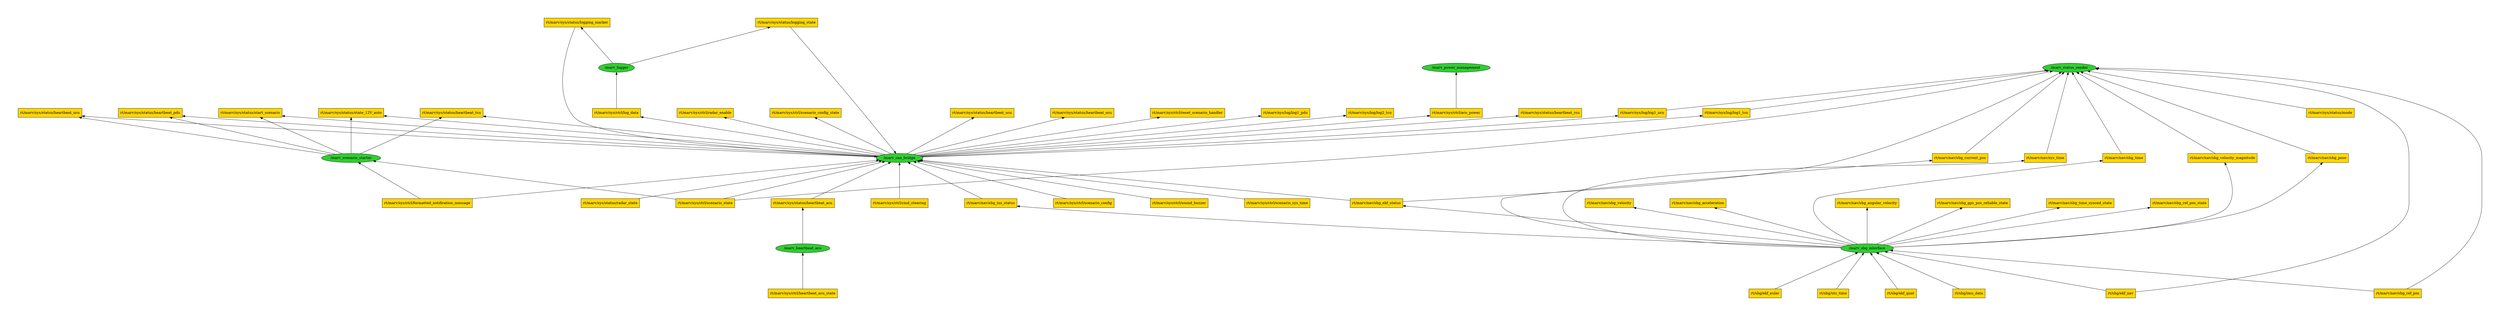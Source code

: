 digraph rosgraph {graph [pad="1", nodesep="2", rankdir="BT", ranksep="2"];"/marv_power_management"[style=filled,fillcolor="limegreen"];"/marv_sbg_interface"[style=filled,fillcolor="limegreen"];"/marv_can_bridge"[style=filled,fillcolor="limegreen"];"/marv_logger"[style=filled,fillcolor="limegreen"];"/marv_status_sender"[style=filled,fillcolor="limegreen"];"/marv_heartbeat_acu"[style=filled,fillcolor="limegreen"];"/marv_scenario_starter"[style=filled,fillcolor="limegreen"];"rt/marv/nav/sbg_ins_status"[shape=box,style=filled,fillcolor="gold"];"rt/marv/nav/sbg_velocity"[shape=box,style=filled,fillcolor="gold"];"rt/marv/sys/status/start_scenario"[shape=box,style=filled,fillcolor="gold"];"rt/marv/nav/sbg_time"[shape=box,style=filled,fillcolor="gold"];"rt/marv/nav/sbg_velocity_magnitude"[shape=box,style=filled,fillcolor="gold"];"rt/marv/sys/status/state_12V_auto"[shape=box,style=filled,fillcolor="gold"];"rt/marv/sys/ctrl/scenario_config"[shape=box,style=filled,fillcolor="gold"];"rt/marv/sys/status/heartbeat_tcu"[shape=box,style=filled,fillcolor="gold"];"rt/marv/sys/status/logging_marker"[shape=box,style=filled,fillcolor="gold"];"rt/marv/nav/sbg_acceleration"[shape=box,style=filled,fillcolor="gold"];"rt/marv/sys/status/heartbeat_ncu"[shape=box,style=filled,fillcolor="gold"];"rt/marv/sys/ctrl/log_data"[shape=box,style=filled,fillcolor="gold"];"rt/marv/sys/status/heartbeat_rcu"[shape=box,style=filled,fillcolor="gold"];"rt/marv/sys/ctrl/sound_buzzer"[shape=box,style=filled,fillcolor="gold"];"rt/marv/sys/ctrl/heartbeat_acu_state"[shape=box,style=filled,fillcolor="gold"];"rt/marv/sys/ctrl/radar_enable"[shape=box,style=filled,fillcolor="gold"];"rt/marv/sys/ctrl/scenario_sys_time"[shape=box,style=filled,fillcolor="gold"];"rt/marv/sys/status/radar_state"[shape=box,style=filled,fillcolor="gold"];"rt/marv/sys/status/mode"[shape=box,style=filled,fillcolor="gold"];"rt/marv/nav/sbg_ref_pos"[shape=box,style=filled,fillcolor="gold"];"rt/sbg/ekf_euler"[shape=box,style=filled,fillcolor="gold"];"rt/sbg/ekf_nav"[shape=box,style=filled,fillcolor="gold"];"rt/marv/nav/sbg_angular_velocity"[shape=box,style=filled,fillcolor="gold"];"rt/marv/nav/sbg_gps_pos_reliable_state"[shape=box,style=filled,fillcolor="gold"];"rt/marv/nav/sbg_pose"[shape=box,style=filled,fillcolor="gold"];"rt/marv/sys/ctrl/scenario_config_state"[shape=box,style=filled,fillcolor="gold"];"rt/marv/sys/ctrl/cmd_steering"[shape=box,style=filled,fillcolor="gold"];"rt/marv/nav/sbg_time_synced_state"[shape=box,style=filled,fillcolor="gold"];"rt/marv/sys/ctrl/acu_power"[shape=box,style=filled,fillcolor="gold"];"rt/marv/sys/status/heartbeat_ucu"[shape=box,style=filled,fillcolor="gold"];"rt/marv/sys/status/logging_state"[shape=box,style=filled,fillcolor="gold"];"rt/marv/sys/ctrl/formatted_notification_message"[shape=box,style=filled,fillcolor="gold"];"rt/marv/sys/log/log1_ncu"[shape=box,style=filled,fillcolor="gold"];"rt/marv/sys/ctrl/scenario_state"[shape=box,style=filled,fillcolor="gold"];"rt/sbg/utc_time"[shape=box,style=filled,fillcolor="gold"];"rt/marv/nav/sbg_current_pos"[shape=box,style=filled,fillcolor="gold"];"rt/marv/sys/status/heartbeat_ocu"[shape=box,style=filled,fillcolor="gold"];"rt/marv/sys/ctrl/reset_scenario_handler"[shape=box,style=filled,fillcolor="gold"];"rt/marv/sys/status/heartbeat_acu"[shape=box,style=filled,fillcolor="gold"];"rt/marv/sys/log/log1_tcu"[shape=box,style=filled,fillcolor="gold"];"rt/marv/nav/sbg_ekf_status"[shape=box,style=filled,fillcolor="gold"];"rt/marv/sys/log/log1_pdu"[shape=box,style=filled,fillcolor="gold"];"rt/sbg/ekf_quat"[shape=box,style=filled,fillcolor="gold"];"rt/sbg/imu_data"[shape=box,style=filled,fillcolor="gold"];"rt/marv/nav/sbg_ref_pos_state"[shape=box,style=filled,fillcolor="gold"];"rt/marv/nav/sys_time"[shape=box,style=filled,fillcolor="gold"];"rt/marv/sys/status/heartbeat_pdu"[shape=box,style=filled,fillcolor="gold"];"rt/marv/sys/log/log2_tcu"[shape=box,style=filled,fillcolor="gold"];"rt/marv/sys/ctrl/acu_power" -> "/marv_power_management""/marv_sbg_interface" -> "rt/marv/nav/sbg_pose""/marv_sbg_interface" -> "rt/marv/nav/sbg_gps_pos_reliable_state""/marv_sbg_interface" -> "rt/marv/nav/sbg_current_pos""/marv_sbg_interface" -> "rt/marv/nav/sbg_angular_velocity""/marv_sbg_interface" -> "rt/marv/nav/sbg_velocity_magnitude""/marv_sbg_interface" -> "rt/marv/nav/sys_time""/marv_sbg_interface" -> "rt/marv/nav/sbg_acceleration""/marv_sbg_interface" -> "rt/marv/nav/sbg_ins_status""/marv_sbg_interface" -> "rt/marv/nav/sbg_ref_pos_state""/marv_sbg_interface" -> "rt/marv/nav/sbg_ekf_status""/marv_sbg_interface" -> "rt/marv/nav/sbg_velocity""/marv_sbg_interface" -> "rt/marv/nav/sbg_time_synced_state""/marv_sbg_interface" -> "rt/marv/nav/sbg_time""rt/sbg/ekf_nav" -> "/marv_sbg_interface""rt/sbg/ekf_quat" -> "/marv_sbg_interface""rt/marv/nav/sbg_ref_pos" -> "/marv_sbg_interface""rt/sbg/utc_time" -> "/marv_sbg_interface""rt/sbg/imu_data" -> "/marv_sbg_interface""rt/sbg/ekf_euler" -> "/marv_sbg_interface""/marv_can_bridge" -> "rt/marv/sys/status/heartbeat_rcu""/marv_can_bridge" -> "rt/marv/sys/ctrl/radar_enable""/marv_can_bridge" -> "rt/marv/sys/status/heartbeat_ocu""/marv_can_bridge" -> "rt/marv/sys/status/heartbeat_ucu""/marv_can_bridge" -> "rt/marv/sys/ctrl/reset_scenario_handler""/marv_can_bridge" -> "rt/marv/sys/log/log1_pdu""/marv_can_bridge" -> "rt/marv/sys/log/log2_tcu""/marv_can_bridge" -> "rt/marv/sys/ctrl/log_data""/marv_can_bridge" -> "rt/marv/sys/ctrl/scenario_config_state""/marv_can_bridge" -> "rt/marv/sys/status/start_scenario""/marv_can_bridge" -> "rt/marv/sys/status/state_12V_auto""/marv_can_bridge" -> "rt/marv/sys/ctrl/acu_power""/marv_can_bridge" -> "rt/marv/sys/status/heartbeat_tcu""/marv_can_bridge" -> "rt/marv/sys/status/heartbeat_ncu""/marv_can_bridge" -> "rt/marv/sys/log/log1_tcu""/marv_can_bridge" -> "rt/marv/sys/log/log1_ncu""/marv_can_bridge" -> "rt/marv/sys/status/heartbeat_pdu""rt/marv/sys/status/radar_state" -> "/marv_can_bridge""rt/marv/sys/ctrl/scenario_config" -> "/marv_can_bridge""rt/marv/nav/sbg_ekf_status" -> "/marv_can_bridge""rt/marv/sys/ctrl/sound_buzzer" -> "/marv_can_bridge""rt/marv/sys/status/logging_state" -> "/marv_can_bridge""rt/marv/sys/status/logging_marker" -> "/marv_can_bridge""rt/marv/sys/ctrl/formatted_notification_message" -> "/marv_can_bridge""rt/marv/sys/ctrl/cmd_steering" -> "/marv_can_bridge""rt/marv/sys/ctrl/scenario_state" -> "/marv_can_bridge""rt/marv/nav/sbg_ins_status" -> "/marv_can_bridge""rt/marv/sys/ctrl/scenario_sys_time" -> "/marv_can_bridge""rt/marv/sys/status/heartbeat_acu" -> "/marv_can_bridge""/marv_logger" -> "rt/marv/sys/status/logging_state""/marv_logger" -> "rt/marv/sys/status/logging_marker""rt/marv/sys/ctrl/log_data" -> "/marv_logger""rt/marv/sys/log/log1_ncu" -> "/marv_status_sender""rt/marv/nav/sbg_ekf_status" -> "/marv_status_sender""rt/marv/nav/sbg_pose" -> "/marv_status_sender""rt/sbg/ekf_nav" -> "/marv_status_sender""rt/marv/nav/sys_time" -> "/marv_status_sender""rt/marv/nav/sbg_velocity_magnitude" -> "/marv_status_sender""rt/marv/nav/sbg_time" -> "/marv_status_sender""rt/marv/nav/sbg_ref_pos" -> "/marv_status_sender""rt/marv/nav/sbg_current_pos" -> "/marv_status_sender""rt/marv/sys/log/log1_tcu" -> "/marv_status_sender""rt/marv/sys/ctrl/scenario_state" -> "/marv_status_sender""rt/marv/sys/status/mode" -> "/marv_status_sender""/marv_heartbeat_acu" -> "rt/marv/sys/status/heartbeat_acu""rt/marv/sys/ctrl/heartbeat_acu_state" -> "/marv_heartbeat_acu""/marv_scenario_starter" -> "rt/marv/sys/status/heartbeat_pdu""/marv_scenario_starter" -> "rt/marv/sys/status/state_12V_auto""/marv_scenario_starter" -> "rt/marv/sys/status/start_scenario""/marv_scenario_starter" -> "rt/marv/sys/status/heartbeat_tcu""/marv_scenario_starter" -> "rt/marv/sys/status/heartbeat_ncu""rt/marv/sys/ctrl/formatted_notification_message" -> "/marv_scenario_starter""rt/marv/sys/ctrl/scenario_state" -> "/marv_scenario_starter"}